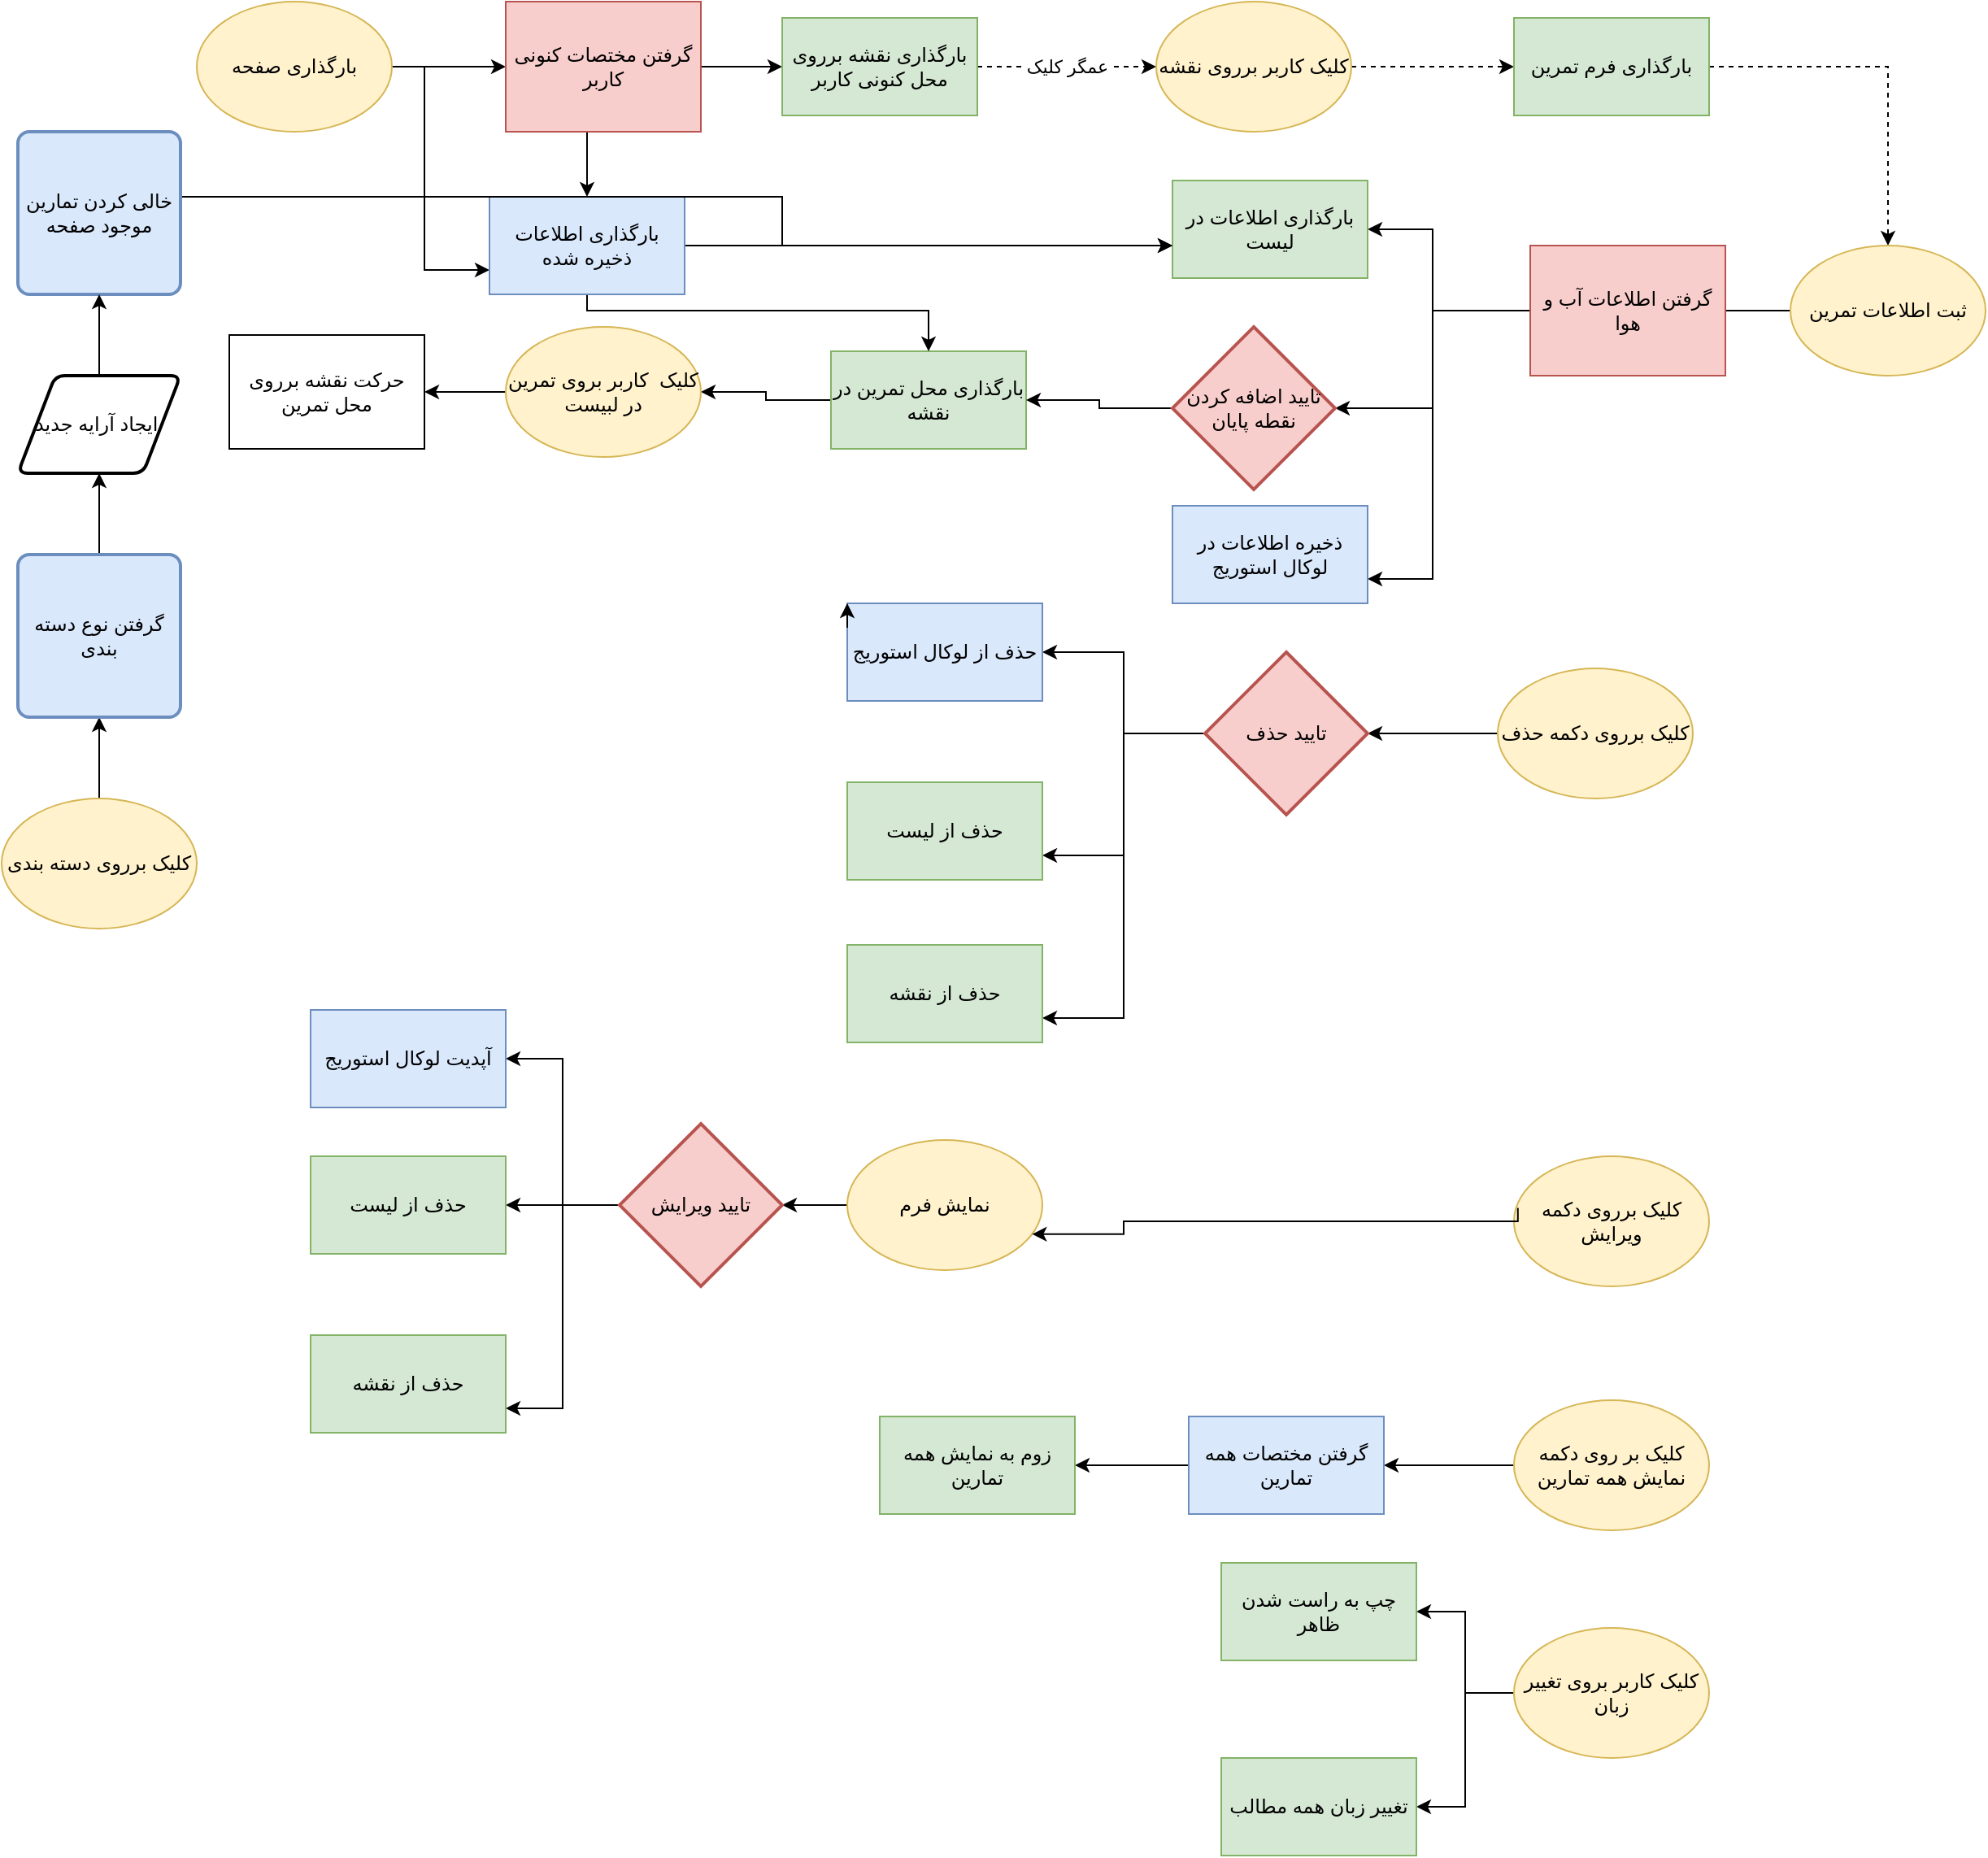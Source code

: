 <mxfile version="14.4.3" type="device"><diagram id="kmA88aOKymLp-5hWI0Im" name="Page-1"><mxGraphModel dx="1874" dy="592" grid="1" gridSize="10" guides="1" tooltips="1" connect="1" arrows="1" fold="1" page="1" pageScale="1" pageWidth="850" pageHeight="1100" math="0" shadow="0"><root><mxCell id="0"/><mxCell id="1" parent="0"/><mxCell id="PQqwstBrlagNr3IVlRmh-4" value="" style="edgeStyle=orthogonalEdgeStyle;rounded=0;orthogonalLoop=1;jettySize=auto;html=1;" parent="1" source="PQqwstBrlagNr3IVlRmh-2" target="PQqwstBrlagNr3IVlRmh-3" edge="1"><mxGeometry relative="1" as="geometry"/></mxCell><mxCell id="PQqwstBrlagNr3IVlRmh-26" style="edgeStyle=orthogonalEdgeStyle;rounded=0;orthogonalLoop=1;jettySize=auto;html=1;entryX=0;entryY=0.75;entryDx=0;entryDy=0;" parent="1" source="PQqwstBrlagNr3IVlRmh-2" target="PQqwstBrlagNr3IVlRmh-25" edge="1"><mxGeometry relative="1" as="geometry"><Array as="points"><mxPoint x="220" y="100"/><mxPoint x="220" y="225"/></Array></mxGeometry></mxCell><mxCell id="PQqwstBrlagNr3IVlRmh-2" value="بارگذاری صفحه" style="ellipse;whiteSpace=wrap;html=1;fillColor=#fff2cc;strokeColor=#d6b656;" parent="1" vertex="1"><mxGeometry x="80" y="60" width="120" height="80" as="geometry"/></mxCell><mxCell id="PQqwstBrlagNr3IVlRmh-6" value="" style="edgeStyle=orthogonalEdgeStyle;rounded=0;orthogonalLoop=1;jettySize=auto;html=1;" parent="1" source="PQqwstBrlagNr3IVlRmh-3" target="PQqwstBrlagNr3IVlRmh-5" edge="1"><mxGeometry relative="1" as="geometry"/></mxCell><mxCell id="PQqwstBrlagNr3IVlRmh-27" style="edgeStyle=orthogonalEdgeStyle;rounded=0;orthogonalLoop=1;jettySize=auto;html=1;" parent="1" source="PQqwstBrlagNr3IVlRmh-3" target="PQqwstBrlagNr3IVlRmh-25" edge="1"><mxGeometry relative="1" as="geometry"><Array as="points"><mxPoint x="320" y="160"/><mxPoint x="320" y="160"/></Array></mxGeometry></mxCell><mxCell id="PQqwstBrlagNr3IVlRmh-3" value="گرفتن مختصات کنونی کاربر" style="rounded=0;whiteSpace=wrap;html=1;fillColor=#f8cecc;strokeColor=#b85450;" parent="1" vertex="1"><mxGeometry x="270" y="60" width="120" height="80" as="geometry"/></mxCell><mxCell id="PQqwstBrlagNr3IVlRmh-8" value="عمگر کلیک" style="edgeStyle=orthogonalEdgeStyle;rounded=0;orthogonalLoop=1;jettySize=auto;html=1;dashed=1;" parent="1" source="PQqwstBrlagNr3IVlRmh-5" target="PQqwstBrlagNr3IVlRmh-7" edge="1"><mxGeometry relative="1" as="geometry"/></mxCell><mxCell id="PQqwstBrlagNr3IVlRmh-5" value="بارگذاری نقشه برروی محل کنونی کاربر" style="rounded=0;whiteSpace=wrap;html=1;fillColor=#d5e8d4;strokeColor=#82b366;" parent="1" vertex="1"><mxGeometry x="440" y="70" width="120" height="60" as="geometry"/></mxCell><mxCell id="PQqwstBrlagNr3IVlRmh-10" value="" style="edgeStyle=orthogonalEdgeStyle;rounded=0;orthogonalLoop=1;jettySize=auto;html=1;dashed=1;" parent="1" source="PQqwstBrlagNr3IVlRmh-7" target="PQqwstBrlagNr3IVlRmh-9" edge="1"><mxGeometry relative="1" as="geometry"/></mxCell><mxCell id="PQqwstBrlagNr3IVlRmh-7" value="کلیک کاربر برروی نقشه" style="ellipse;whiteSpace=wrap;html=1;fillColor=#fff2cc;strokeColor=#d6b656;" parent="1" vertex="1"><mxGeometry x="670" y="60" width="120" height="80" as="geometry"/></mxCell><mxCell id="PQqwstBrlagNr3IVlRmh-12" value="" style="edgeStyle=orthogonalEdgeStyle;rounded=0;orthogonalLoop=1;jettySize=auto;html=1;dashed=1;" parent="1" source="PQqwstBrlagNr3IVlRmh-9" target="PQqwstBrlagNr3IVlRmh-11" edge="1"><mxGeometry relative="1" as="geometry"/></mxCell><mxCell id="PQqwstBrlagNr3IVlRmh-9" value="بارگذاری فرم تمرین" style="rounded=0;whiteSpace=wrap;html=1;fillColor=#d5e8d4;strokeColor=#82b366;" parent="1" vertex="1"><mxGeometry x="890" y="70" width="120" height="60" as="geometry"/></mxCell><mxCell id="PQqwstBrlagNr3IVlRmh-18" style="edgeStyle=orthogonalEdgeStyle;rounded=0;orthogonalLoop=1;jettySize=auto;html=1;entryX=1;entryY=0.75;entryDx=0;entryDy=0;" parent="1" source="PQqwstBrlagNr3IVlRmh-11" target="PQqwstBrlagNr3IVlRmh-13" edge="1"><mxGeometry relative="1" as="geometry"><Array as="points"><mxPoint x="840" y="250"/><mxPoint x="840" y="415"/></Array></mxGeometry></mxCell><mxCell id="PQqwstBrlagNr3IVlRmh-19" style="edgeStyle=orthogonalEdgeStyle;rounded=0;orthogonalLoop=1;jettySize=auto;html=1;entryX=1;entryY=0.5;entryDx=0;entryDy=0;entryPerimeter=0;" parent="1" source="PQqwstBrlagNr3IVlRmh-11" target="BO5ygwFrb8wYWoh1vR6J-6" edge="1"><mxGeometry relative="1" as="geometry"><Array as="points"><mxPoint x="840" y="250"/><mxPoint x="840" y="310"/></Array></mxGeometry></mxCell><mxCell id="PQqwstBrlagNr3IVlRmh-20" style="edgeStyle=orthogonalEdgeStyle;rounded=0;orthogonalLoop=1;jettySize=auto;html=1;" parent="1" source="PQqwstBrlagNr3IVlRmh-11" target="PQqwstBrlagNr3IVlRmh-15" edge="1"><mxGeometry relative="1" as="geometry"><Array as="points"><mxPoint x="840" y="250"/><mxPoint x="840" y="200"/></Array></mxGeometry></mxCell><mxCell id="PQqwstBrlagNr3IVlRmh-11" value="ثبت اطلاعات تمرین" style="ellipse;whiteSpace=wrap;html=1;fillColor=#fff2cc;strokeColor=#d6b656;" parent="1" vertex="1"><mxGeometry x="1060" y="210" width="120" height="80" as="geometry"/></mxCell><mxCell id="PQqwstBrlagNr3IVlRmh-13" value="ذخیره اطلاعات در لوکال استوریج" style="rounded=0;whiteSpace=wrap;html=1;fillColor=#dae8fc;strokeColor=#6c8ebf;" parent="1" vertex="1"><mxGeometry x="680" y="370" width="120" height="60" as="geometry"/></mxCell><mxCell id="PQqwstBrlagNr3IVlRmh-22" style="edgeStyle=orthogonalEdgeStyle;rounded=0;orthogonalLoop=1;jettySize=auto;html=1;" parent="1" source="PQqwstBrlagNr3IVlRmh-14" target="PQqwstBrlagNr3IVlRmh-21" edge="1"><mxGeometry relative="1" as="geometry"/></mxCell><mxCell id="PQqwstBrlagNr3IVlRmh-14" value="بارگذاری محل تمرین در نقشه" style="rounded=0;whiteSpace=wrap;html=1;fillColor=#d5e8d4;strokeColor=#82b366;" parent="1" vertex="1"><mxGeometry x="470" y="275" width="120" height="60" as="geometry"/></mxCell><mxCell id="PQqwstBrlagNr3IVlRmh-15" value="بارگذاری اطلاعات در لیست" style="rounded=0;whiteSpace=wrap;html=1;fillColor=#d5e8d4;strokeColor=#82b366;" parent="1" vertex="1"><mxGeometry x="680" y="170" width="120" height="60" as="geometry"/></mxCell><mxCell id="PQqwstBrlagNr3IVlRmh-24" style="edgeStyle=orthogonalEdgeStyle;rounded=0;orthogonalLoop=1;jettySize=auto;html=1;entryX=1;entryY=0.5;entryDx=0;entryDy=0;" parent="1" source="PQqwstBrlagNr3IVlRmh-21" target="PQqwstBrlagNr3IVlRmh-23" edge="1"><mxGeometry relative="1" as="geometry"/></mxCell><mxCell id="PQqwstBrlagNr3IVlRmh-21" value="کلیک&amp;nbsp; کاربر بروی تمرین در لبیست" style="ellipse;whiteSpace=wrap;html=1;fillColor=#fff2cc;strokeColor=#d6b656;" parent="1" vertex="1"><mxGeometry x="270" y="260" width="120" height="80" as="geometry"/></mxCell><mxCell id="PQqwstBrlagNr3IVlRmh-23" value="حرکت نقشه برروی محل تمرین" style="rounded=0;whiteSpace=wrap;html=1;" parent="1" vertex="1"><mxGeometry x="100" y="265" width="120" height="70" as="geometry"/></mxCell><mxCell id="PQqwstBrlagNr3IVlRmh-28" style="edgeStyle=orthogonalEdgeStyle;rounded=0;orthogonalLoop=1;jettySize=auto;html=1;" parent="1" source="PQqwstBrlagNr3IVlRmh-25" target="PQqwstBrlagNr3IVlRmh-15" edge="1"><mxGeometry relative="1" as="geometry"><Array as="points"><mxPoint x="570" y="210"/><mxPoint x="570" y="210"/></Array></mxGeometry></mxCell><mxCell id="PQqwstBrlagNr3IVlRmh-29" style="edgeStyle=orthogonalEdgeStyle;rounded=0;orthogonalLoop=1;jettySize=auto;html=1;entryX=0.5;entryY=0;entryDx=0;entryDy=0;" parent="1" source="PQqwstBrlagNr3IVlRmh-25" target="PQqwstBrlagNr3IVlRmh-14" edge="1"><mxGeometry relative="1" as="geometry"><Array as="points"><mxPoint x="320" y="250"/><mxPoint x="530" y="250"/></Array></mxGeometry></mxCell><mxCell id="PQqwstBrlagNr3IVlRmh-25" value="بارگذاری اطلاعات ذخیره شده" style="rounded=0;whiteSpace=wrap;html=1;fillColor=#dae8fc;strokeColor=#6c8ebf;" parent="1" vertex="1"><mxGeometry x="260" y="180" width="120" height="60" as="geometry"/></mxCell><mxCell id="CTnsP1r3f3KNt_22TrNH-3" value="" style="edgeStyle=orthogonalEdgeStyle;rounded=0;orthogonalLoop=1;jettySize=auto;html=1;" parent="1" source="CTnsP1r3f3KNt_22TrNH-1" target="CTnsP1r3f3KNt_22TrNH-2" edge="1"><mxGeometry relative="1" as="geometry"/></mxCell><mxCell id="CTnsP1r3f3KNt_22TrNH-1" value="کلیک برروی دکمه حذف" style="ellipse;whiteSpace=wrap;html=1;fillColor=#fff2cc;strokeColor=#d6b656;" parent="1" vertex="1"><mxGeometry x="880" y="470" width="120" height="80" as="geometry"/></mxCell><mxCell id="CTnsP1r3f3KNt_22TrNH-7" value="" style="edgeStyle=orthogonalEdgeStyle;rounded=0;orthogonalLoop=1;jettySize=auto;html=1;" parent="1" source="CTnsP1r3f3KNt_22TrNH-2" target="CTnsP1r3f3KNt_22TrNH-6" edge="1"><mxGeometry relative="1" as="geometry"/></mxCell><mxCell id="CTnsP1r3f3KNt_22TrNH-12" style="edgeStyle=orthogonalEdgeStyle;rounded=0;orthogonalLoop=1;jettySize=auto;html=1;entryX=1;entryY=0.75;entryDx=0;entryDy=0;" parent="1" source="CTnsP1r3f3KNt_22TrNH-2" target="CTnsP1r3f3KNt_22TrNH-10" edge="1"><mxGeometry relative="1" as="geometry"/></mxCell><mxCell id="CTnsP1r3f3KNt_22TrNH-13" style="edgeStyle=orthogonalEdgeStyle;rounded=0;orthogonalLoop=1;jettySize=auto;html=1;entryX=1;entryY=0.75;entryDx=0;entryDy=0;" parent="1" source="CTnsP1r3f3KNt_22TrNH-2" target="CTnsP1r3f3KNt_22TrNH-11" edge="1"><mxGeometry relative="1" as="geometry"/></mxCell><mxCell id="CTnsP1r3f3KNt_22TrNH-2" value="تایید حذف" style="strokeWidth=2;html=1;shape=mxgraph.flowchart.decision;whiteSpace=wrap;fillColor=#f8cecc;strokeColor=#b85450;" parent="1" vertex="1"><mxGeometry x="700" y="460" width="100" height="100" as="geometry"/></mxCell><mxCell id="CTnsP1r3f3KNt_22TrNH-6" value="حذف از لوکال استوریج" style="rounded=0;whiteSpace=wrap;html=1;fillColor=#dae8fc;strokeColor=#6c8ebf;" parent="1" vertex="1"><mxGeometry x="480" y="430" width="120" height="60" as="geometry"/></mxCell><mxCell id="CTnsP1r3f3KNt_22TrNH-10" value="حذف از لیست" style="rounded=0;whiteSpace=wrap;html=1;fillColor=#d5e8d4;strokeColor=#82b366;" parent="1" vertex="1"><mxGeometry x="480" y="540" width="120" height="60" as="geometry"/></mxCell><mxCell id="CTnsP1r3f3KNt_22TrNH-11" value="حذف از نقشه" style="rounded=0;whiteSpace=wrap;html=1;fillColor=#d5e8d4;strokeColor=#82b366;" parent="1" vertex="1"><mxGeometry x="480" y="640" width="120" height="60" as="geometry"/></mxCell><mxCell id="CTnsP1r3f3KNt_22TrNH-15" value="کلیک برروی دکمه ویرایش" style="ellipse;whiteSpace=wrap;html=1;fillColor=#fff2cc;strokeColor=#d6b656;" parent="1" vertex="1"><mxGeometry x="890" y="770" width="120" height="80" as="geometry"/></mxCell><mxCell id="CTnsP1r3f3KNt_22TrNH-26" style="edgeStyle=orthogonalEdgeStyle;rounded=0;orthogonalLoop=1;jettySize=auto;html=1;" parent="1" source="CTnsP1r3f3KNt_22TrNH-23" target="CTnsP1r3f3KNt_22TrNH-25" edge="1"><mxGeometry relative="1" as="geometry"/></mxCell><mxCell id="CTnsP1r3f3KNt_22TrNH-23" value="نمایش فرم" style="ellipse;whiteSpace=wrap;html=1;fillColor=#fff2cc;strokeColor=#d6b656;" parent="1" vertex="1"><mxGeometry x="480" y="760" width="120" height="80" as="geometry"/></mxCell><mxCell id="CTnsP1r3f3KNt_22TrNH-24" style="edgeStyle=orthogonalEdgeStyle;rounded=0;orthogonalLoop=1;jettySize=auto;html=1;entryX=1;entryY=0.75;entryDx=0;entryDy=0;exitX=0.02;exitY=0.397;exitDx=0;exitDy=0;exitPerimeter=0;" parent="1" source="CTnsP1r3f3KNt_22TrNH-15" target="CTnsP1r3f3KNt_22TrNH-23" edge="1"><mxGeometry relative="1" as="geometry"><mxPoint x="700" y="810" as="sourcePoint"/><mxPoint x="600" y="885" as="targetPoint"/><Array as="points"><mxPoint x="882" y="810"/><mxPoint x="650" y="810"/><mxPoint x="650" y="878"/></Array></mxGeometry></mxCell><mxCell id="CTnsP1r3f3KNt_22TrNH-30" style="edgeStyle=orthogonalEdgeStyle;rounded=0;orthogonalLoop=1;jettySize=auto;html=1;entryX=1;entryY=0.5;entryDx=0;entryDy=0;" parent="1" source="CTnsP1r3f3KNt_22TrNH-25" target="CTnsP1r3f3KNt_22TrNH-29" edge="1"><mxGeometry relative="1" as="geometry"/></mxCell><mxCell id="CTnsP1r3f3KNt_22TrNH-31" style="edgeStyle=orthogonalEdgeStyle;rounded=0;orthogonalLoop=1;jettySize=auto;html=1;entryX=1;entryY=0.5;entryDx=0;entryDy=0;" parent="1" source="CTnsP1r3f3KNt_22TrNH-25" target="CTnsP1r3f3KNt_22TrNH-27" edge="1"><mxGeometry relative="1" as="geometry"/></mxCell><mxCell id="CTnsP1r3f3KNt_22TrNH-32" style="edgeStyle=orthogonalEdgeStyle;rounded=0;orthogonalLoop=1;jettySize=auto;html=1;entryX=1;entryY=0.75;entryDx=0;entryDy=0;" parent="1" source="CTnsP1r3f3KNt_22TrNH-25" target="CTnsP1r3f3KNt_22TrNH-28" edge="1"><mxGeometry relative="1" as="geometry"/></mxCell><mxCell id="CTnsP1r3f3KNt_22TrNH-25" value="تایید ویرایش" style="strokeWidth=2;html=1;shape=mxgraph.flowchart.decision;whiteSpace=wrap;fillColor=#f8cecc;strokeColor=#b85450;" parent="1" vertex="1"><mxGeometry x="340" y="750" width="100" height="100" as="geometry"/></mxCell><mxCell id="CTnsP1r3f3KNt_22TrNH-27" value="آپدیت لوکال استوریج" style="rounded=0;whiteSpace=wrap;html=1;fillColor=#dae8fc;strokeColor=#6c8ebf;" parent="1" vertex="1"><mxGeometry x="150" y="680" width="120" height="60" as="geometry"/></mxCell><mxCell id="CTnsP1r3f3KNt_22TrNH-28" value="حذف از نقشه" style="rounded=0;whiteSpace=wrap;html=1;fillColor=#d5e8d4;strokeColor=#82b366;" parent="1" vertex="1"><mxGeometry x="150" y="880" width="120" height="60" as="geometry"/></mxCell><mxCell id="CTnsP1r3f3KNt_22TrNH-29" value="حذف از لیست" style="rounded=0;whiteSpace=wrap;html=1;fillColor=#d5e8d4;strokeColor=#82b366;" parent="1" vertex="1"><mxGeometry x="150" y="770" width="120" height="60" as="geometry"/></mxCell><mxCell id="TWIum2Yms7-U7smUvIky-3" value="" style="edgeStyle=orthogonalEdgeStyle;rounded=0;orthogonalLoop=1;jettySize=auto;html=1;" parent="1" source="TWIum2Yms7-U7smUvIky-1" target="TWIum2Yms7-U7smUvIky-2" edge="1"><mxGeometry relative="1" as="geometry"/></mxCell><mxCell id="TWIum2Yms7-U7smUvIky-1" value="کلیک برروی دسته بندی" style="ellipse;whiteSpace=wrap;html=1;fillColor=#fff2cc;strokeColor=#d6b656;" parent="1" vertex="1"><mxGeometry x="-40" y="550" width="120" height="80" as="geometry"/></mxCell><mxCell id="TWIum2Yms7-U7smUvIky-5" value="" style="edgeStyle=orthogonalEdgeStyle;rounded=0;orthogonalLoop=1;jettySize=auto;html=1;" parent="1" source="TWIum2Yms7-U7smUvIky-2" target="TWIum2Yms7-U7smUvIky-4" edge="1"><mxGeometry relative="1" as="geometry"><Array as="points"><mxPoint x="20" y="310"/><mxPoint x="20" y="310"/></Array></mxGeometry></mxCell><mxCell id="TWIum2Yms7-U7smUvIky-2" value="گرفتن نوع دسته بندی" style="rounded=1;whiteSpace=wrap;html=1;absoluteArcSize=1;arcSize=14;strokeWidth=2;fillColor=#dae8fc;strokeColor=#6c8ebf;" parent="1" vertex="1"><mxGeometry x="-30" y="400" width="100" height="100" as="geometry"/></mxCell><mxCell id="TWIum2Yms7-U7smUvIky-6" style="edgeStyle=orthogonalEdgeStyle;rounded=0;orthogonalLoop=1;jettySize=auto;html=1;" parent="1" source="TWIum2Yms7-U7smUvIky-7" target="PQqwstBrlagNr3IVlRmh-15" edge="1"><mxGeometry relative="1" as="geometry"><Array as="points"><mxPoint x="30" y="180"/><mxPoint x="440" y="180"/><mxPoint x="440" y="210"/></Array></mxGeometry></mxCell><mxCell id="TWIum2Yms7-U7smUvIky-4" value="ایجاد آرایه جدید&amp;nbsp;" style="shape=parallelogram;html=1;strokeWidth=2;perimeter=parallelogramPerimeter;whiteSpace=wrap;rounded=1;arcSize=12;size=0.23;" parent="1" vertex="1"><mxGeometry x="-30" y="290" width="100" height="60" as="geometry"/></mxCell><mxCell id="TWIum2Yms7-U7smUvIky-7" value="خالی کردن تمارین موجود صفحه" style="rounded=1;whiteSpace=wrap;html=1;absoluteArcSize=1;arcSize=14;strokeWidth=2;fillColor=#dae8fc;strokeColor=#6c8ebf;" parent="1" vertex="1"><mxGeometry x="-30" y="140" width="100" height="100" as="geometry"/></mxCell><mxCell id="TWIum2Yms7-U7smUvIky-8" style="edgeStyle=orthogonalEdgeStyle;rounded=0;orthogonalLoop=1;jettySize=auto;html=1;" parent="1" source="TWIum2Yms7-U7smUvIky-4" target="TWIum2Yms7-U7smUvIky-7" edge="1"><mxGeometry relative="1" as="geometry"><mxPoint x="30.059" y="250" as="sourcePoint"/><mxPoint x="680" y="210" as="targetPoint"/><Array as="points"/></mxGeometry></mxCell><mxCell id="OGmIvqYmDCyokb-yP7sK-4" style="edgeStyle=orthogonalEdgeStyle;rounded=0;orthogonalLoop=1;jettySize=auto;html=1;" parent="1" source="OGmIvqYmDCyokb-yP7sK-1" target="OGmIvqYmDCyokb-yP7sK-2" edge="1"><mxGeometry relative="1" as="geometry"/></mxCell><mxCell id="OGmIvqYmDCyokb-yP7sK-1" value="کلیک بر روی دکمه نمایش همه تمارین" style="ellipse;whiteSpace=wrap;html=1;fillColor=#fff2cc;strokeColor=#d6b656;" parent="1" vertex="1"><mxGeometry x="890" y="920" width="120" height="80" as="geometry"/></mxCell><mxCell id="OGmIvqYmDCyokb-yP7sK-5" style="edgeStyle=orthogonalEdgeStyle;rounded=0;orthogonalLoop=1;jettySize=auto;html=1;" parent="1" source="OGmIvqYmDCyokb-yP7sK-2" target="OGmIvqYmDCyokb-yP7sK-3" edge="1"><mxGeometry relative="1" as="geometry"/></mxCell><mxCell id="OGmIvqYmDCyokb-yP7sK-2" value="گرفتن مختصات همه تمارین" style="rounded=0;whiteSpace=wrap;html=1;fillColor=#dae8fc;strokeColor=#6c8ebf;" parent="1" vertex="1"><mxGeometry x="690" y="930" width="120" height="60" as="geometry"/></mxCell><mxCell id="OGmIvqYmDCyokb-yP7sK-3" value="زوم به نمایش همه تمارین" style="rounded=0;whiteSpace=wrap;html=1;fillColor=#d5e8d4;strokeColor=#82b366;" parent="1" vertex="1"><mxGeometry x="500" y="930" width="120" height="60" as="geometry"/></mxCell><mxCell id="z7VAgeXCHjYLwdIQcUWE-3" value="" style="edgeStyle=orthogonalEdgeStyle;rounded=0;orthogonalLoop=1;jettySize=auto;html=1;" parent="1" edge="1"><mxGeometry relative="1" as="geometry"><mxPoint x="850" y="-110" as="targetPoint"/></mxGeometry></mxCell><mxCell id="BO5ygwFrb8wYWoh1vR6J-7" style="edgeStyle=orthogonalEdgeStyle;rounded=0;orthogonalLoop=1;jettySize=auto;html=1;entryX=1;entryY=0.5;entryDx=0;entryDy=0;" parent="1" source="BO5ygwFrb8wYWoh1vR6J-6" target="PQqwstBrlagNr3IVlRmh-14" edge="1"><mxGeometry relative="1" as="geometry"/></mxCell><mxCell id="BO5ygwFrb8wYWoh1vR6J-6" value="تایید اضافه کردن نقطه پایان" style="strokeWidth=2;html=1;shape=mxgraph.flowchart.decision;whiteSpace=wrap;fillColor=#f8cecc;strokeColor=#b85450;" parent="1" vertex="1"><mxGeometry x="680" y="260" width="100" height="100" as="geometry"/></mxCell><mxCell id="BO5ygwFrb8wYWoh1vR6J-9" style="edgeStyle=orthogonalEdgeStyle;rounded=0;orthogonalLoop=1;jettySize=auto;html=1;exitX=0;exitY=0.25;exitDx=0;exitDy=0;entryX=0;entryY=0;entryDx=0;entryDy=0;" parent="1" source="CTnsP1r3f3KNt_22TrNH-6" target="CTnsP1r3f3KNt_22TrNH-6" edge="1"><mxGeometry relative="1" as="geometry"/></mxCell><mxCell id="z7VAgeXCHjYLwdIQcUWE-4" value="گرفتن اطلاعات آب و هوا" style="rounded=0;whiteSpace=wrap;html=1;fillColor=#f8cecc;strokeColor=#b85450;" parent="1" vertex="1"><mxGeometry x="900" y="210" width="120" height="80" as="geometry"/></mxCell><mxCell id="c4o3JqQ6JGu4Yt_LFy8K-4" style="edgeStyle=orthogonalEdgeStyle;rounded=0;orthogonalLoop=1;jettySize=auto;html=1;entryX=1;entryY=0.5;entryDx=0;entryDy=0;" edge="1" parent="1" source="c4o3JqQ6JGu4Yt_LFy8K-1" target="c4o3JqQ6JGu4Yt_LFy8K-2"><mxGeometry relative="1" as="geometry"/></mxCell><mxCell id="c4o3JqQ6JGu4Yt_LFy8K-6" style="edgeStyle=orthogonalEdgeStyle;rounded=0;orthogonalLoop=1;jettySize=auto;html=1;entryX=1;entryY=0.5;entryDx=0;entryDy=0;" edge="1" parent="1" source="c4o3JqQ6JGu4Yt_LFy8K-1" target="c4o3JqQ6JGu4Yt_LFy8K-3"><mxGeometry relative="1" as="geometry"/></mxCell><mxCell id="c4o3JqQ6JGu4Yt_LFy8K-1" value="کلیک کاربر بروی تغییر زبان" style="ellipse;whiteSpace=wrap;html=1;fillColor=#fff2cc;strokeColor=#d6b656;" vertex="1" parent="1"><mxGeometry x="890" y="1060" width="120" height="80" as="geometry"/></mxCell><mxCell id="c4o3JqQ6JGu4Yt_LFy8K-2" value="چپ به راست شدن ظاهر" style="rounded=0;whiteSpace=wrap;html=1;fillColor=#d5e8d4;strokeColor=#82b366;" vertex="1" parent="1"><mxGeometry x="710" y="1020" width="120" height="60" as="geometry"/></mxCell><mxCell id="c4o3JqQ6JGu4Yt_LFy8K-3" value="تغییر زبان همه مطالب" style="rounded=0;whiteSpace=wrap;html=1;fillColor=#d5e8d4;strokeColor=#82b366;" vertex="1" parent="1"><mxGeometry x="710" y="1140" width="120" height="60" as="geometry"/></mxCell></root></mxGraphModel></diagram></mxfile>